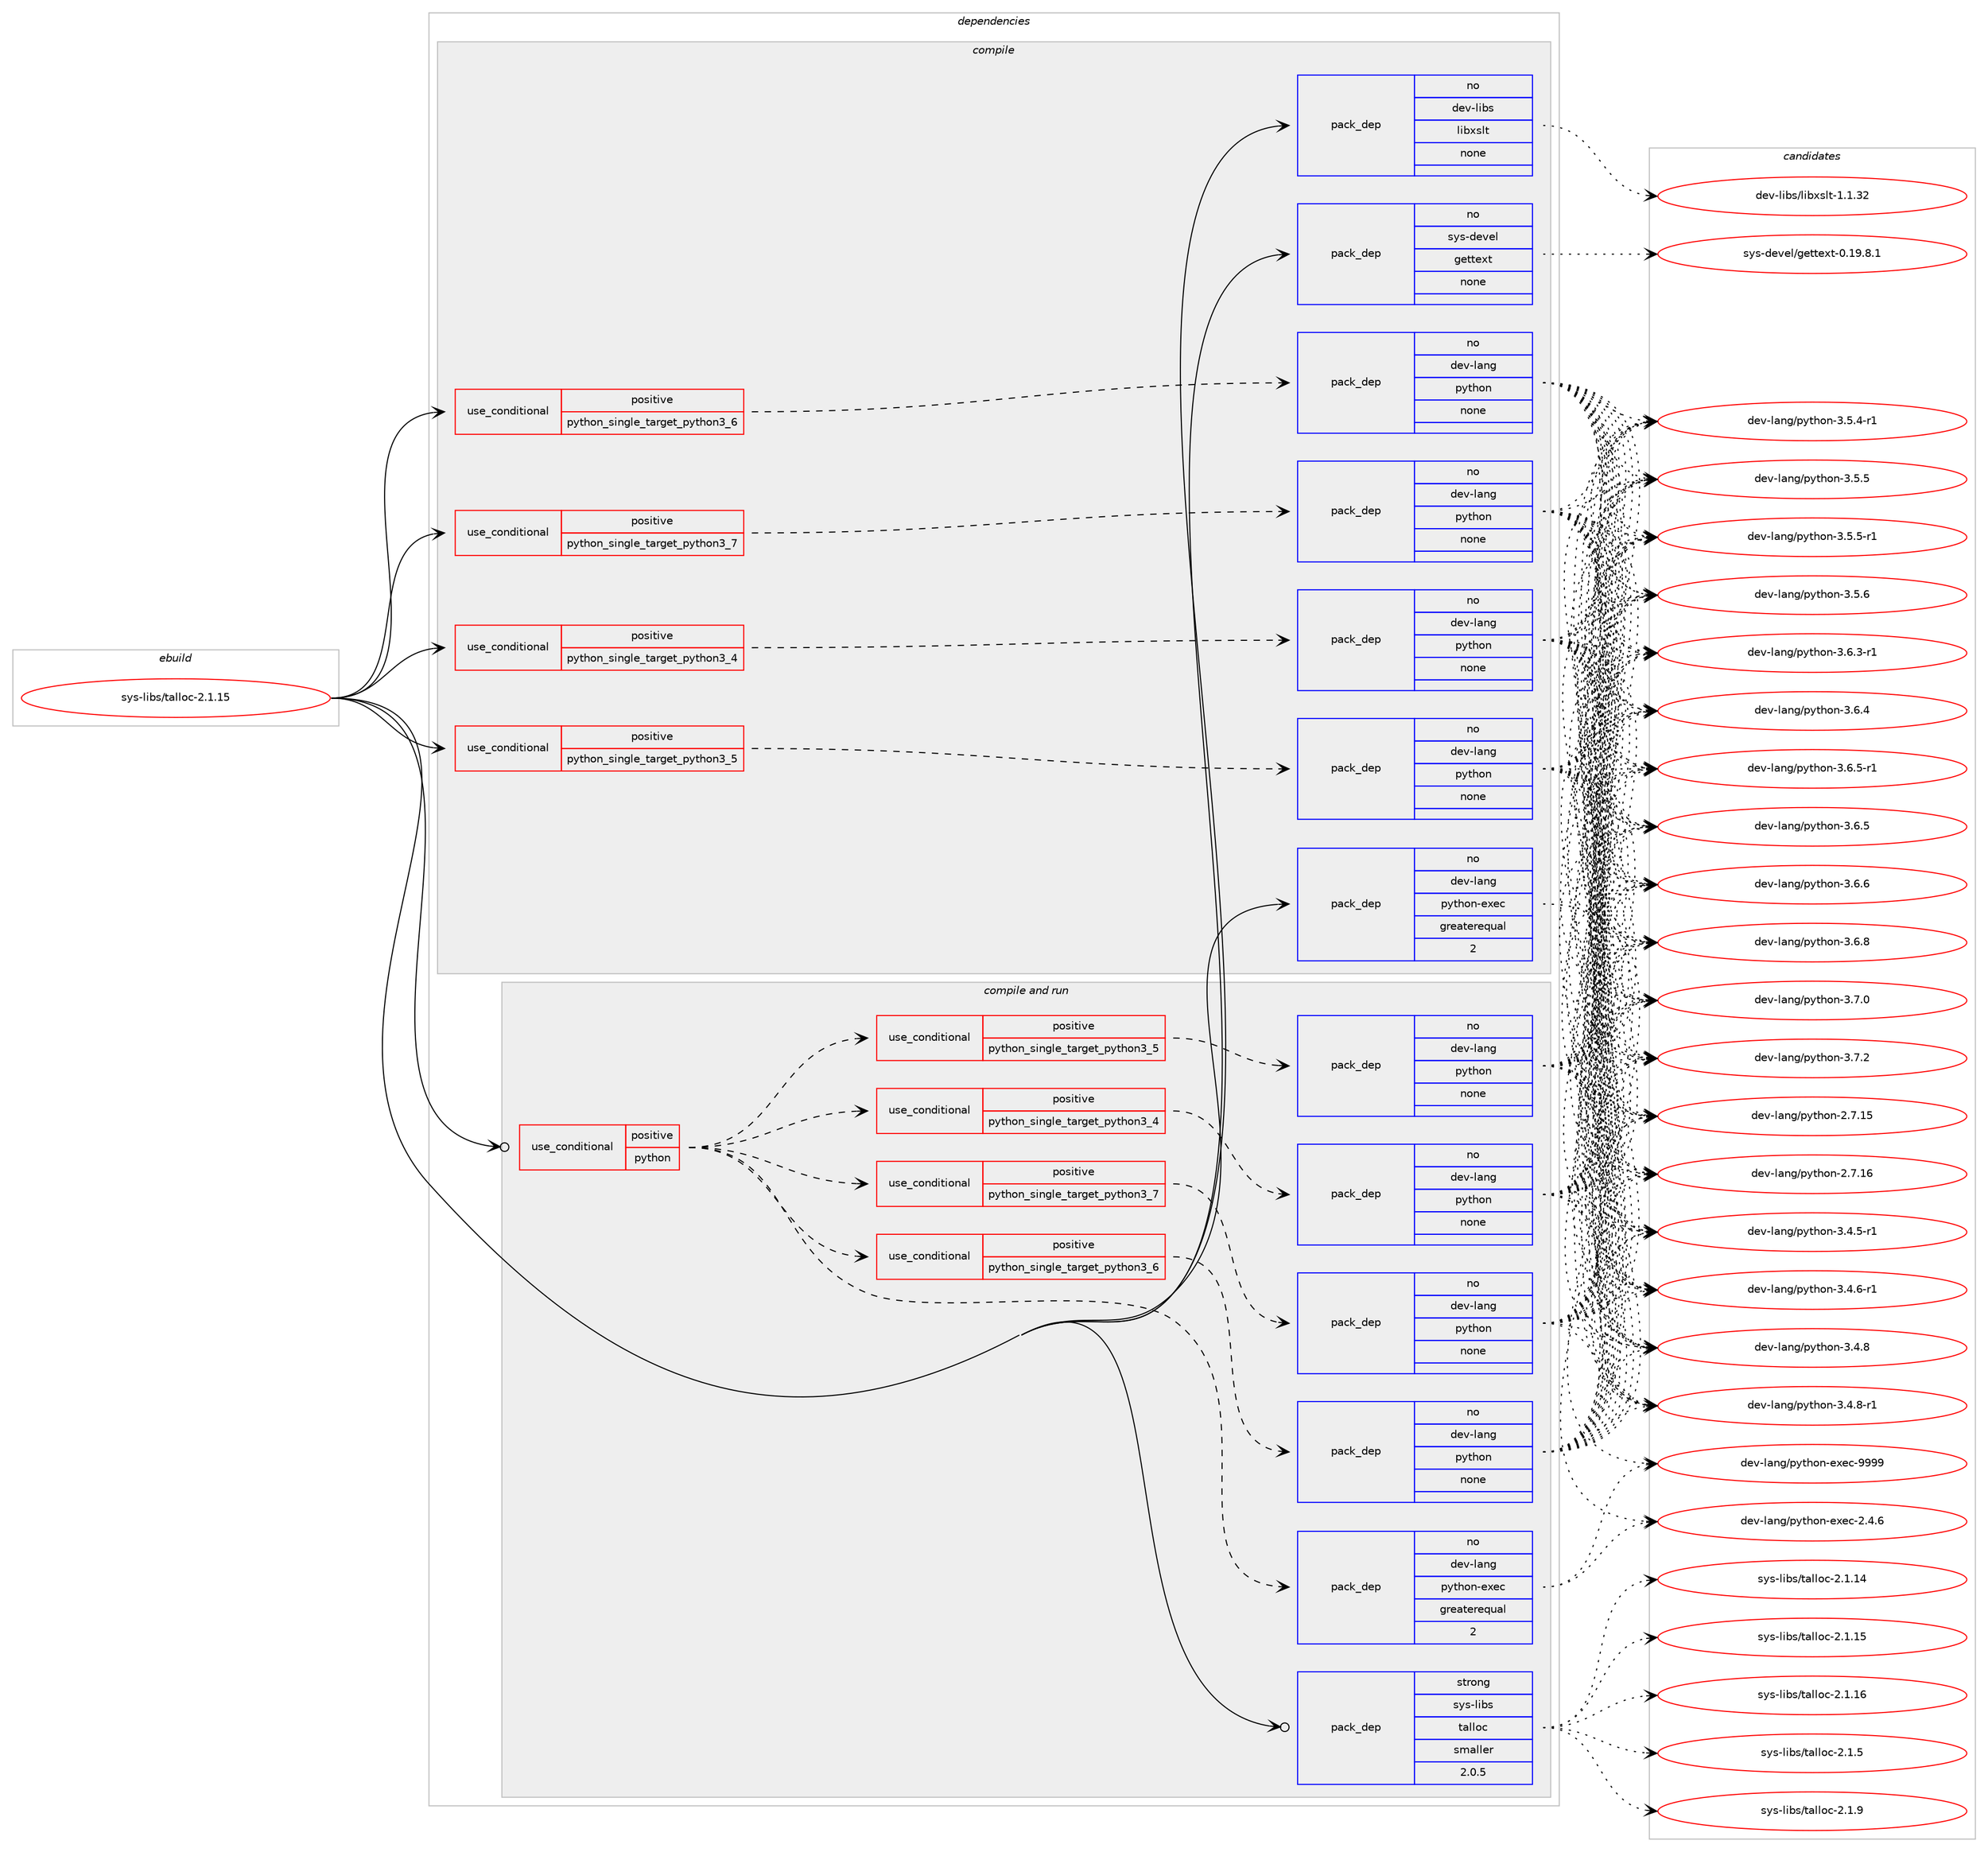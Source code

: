 digraph prolog {

# *************
# Graph options
# *************

newrank=true;
concentrate=true;
compound=true;
graph [rankdir=LR,fontname=Helvetica,fontsize=10,ranksep=1.5];#, ranksep=2.5, nodesep=0.2];
edge  [arrowhead=vee];
node  [fontname=Helvetica,fontsize=10];

# **********
# The ebuild
# **********

subgraph cluster_leftcol {
color=gray;
rank=same;
label=<<i>ebuild</i>>;
id [label="sys-libs/talloc-2.1.15", color=red, width=4, href="../sys-libs/talloc-2.1.15.svg"];
}

# ****************
# The dependencies
# ****************

subgraph cluster_midcol {
color=gray;
label=<<i>dependencies</i>>;
subgraph cluster_compile {
fillcolor="#eeeeee";
style=filled;
label=<<i>compile</i>>;
subgraph cond462197 {
dependency1739365 [label=<<TABLE BORDER="0" CELLBORDER="1" CELLSPACING="0" CELLPADDING="4"><TR><TD ROWSPAN="3" CELLPADDING="10">use_conditional</TD></TR><TR><TD>positive</TD></TR><TR><TD>python_single_target_python3_4</TD></TR></TABLE>>, shape=none, color=red];
subgraph pack1248425 {
dependency1739366 [label=<<TABLE BORDER="0" CELLBORDER="1" CELLSPACING="0" CELLPADDING="4" WIDTH="220"><TR><TD ROWSPAN="6" CELLPADDING="30">pack_dep</TD></TR><TR><TD WIDTH="110">no</TD></TR><TR><TD>dev-lang</TD></TR><TR><TD>python</TD></TR><TR><TD>none</TD></TR><TR><TD></TD></TR></TABLE>>, shape=none, color=blue];
}
dependency1739365:e -> dependency1739366:w [weight=20,style="dashed",arrowhead="vee"];
}
id:e -> dependency1739365:w [weight=20,style="solid",arrowhead="vee"];
subgraph cond462198 {
dependency1739367 [label=<<TABLE BORDER="0" CELLBORDER="1" CELLSPACING="0" CELLPADDING="4"><TR><TD ROWSPAN="3" CELLPADDING="10">use_conditional</TD></TR><TR><TD>positive</TD></TR><TR><TD>python_single_target_python3_5</TD></TR></TABLE>>, shape=none, color=red];
subgraph pack1248426 {
dependency1739368 [label=<<TABLE BORDER="0" CELLBORDER="1" CELLSPACING="0" CELLPADDING="4" WIDTH="220"><TR><TD ROWSPAN="6" CELLPADDING="30">pack_dep</TD></TR><TR><TD WIDTH="110">no</TD></TR><TR><TD>dev-lang</TD></TR><TR><TD>python</TD></TR><TR><TD>none</TD></TR><TR><TD></TD></TR></TABLE>>, shape=none, color=blue];
}
dependency1739367:e -> dependency1739368:w [weight=20,style="dashed",arrowhead="vee"];
}
id:e -> dependency1739367:w [weight=20,style="solid",arrowhead="vee"];
subgraph cond462199 {
dependency1739369 [label=<<TABLE BORDER="0" CELLBORDER="1" CELLSPACING="0" CELLPADDING="4"><TR><TD ROWSPAN="3" CELLPADDING="10">use_conditional</TD></TR><TR><TD>positive</TD></TR><TR><TD>python_single_target_python3_6</TD></TR></TABLE>>, shape=none, color=red];
subgraph pack1248427 {
dependency1739370 [label=<<TABLE BORDER="0" CELLBORDER="1" CELLSPACING="0" CELLPADDING="4" WIDTH="220"><TR><TD ROWSPAN="6" CELLPADDING="30">pack_dep</TD></TR><TR><TD WIDTH="110">no</TD></TR><TR><TD>dev-lang</TD></TR><TR><TD>python</TD></TR><TR><TD>none</TD></TR><TR><TD></TD></TR></TABLE>>, shape=none, color=blue];
}
dependency1739369:e -> dependency1739370:w [weight=20,style="dashed",arrowhead="vee"];
}
id:e -> dependency1739369:w [weight=20,style="solid",arrowhead="vee"];
subgraph cond462200 {
dependency1739371 [label=<<TABLE BORDER="0" CELLBORDER="1" CELLSPACING="0" CELLPADDING="4"><TR><TD ROWSPAN="3" CELLPADDING="10">use_conditional</TD></TR><TR><TD>positive</TD></TR><TR><TD>python_single_target_python3_7</TD></TR></TABLE>>, shape=none, color=red];
subgraph pack1248428 {
dependency1739372 [label=<<TABLE BORDER="0" CELLBORDER="1" CELLSPACING="0" CELLPADDING="4" WIDTH="220"><TR><TD ROWSPAN="6" CELLPADDING="30">pack_dep</TD></TR><TR><TD WIDTH="110">no</TD></TR><TR><TD>dev-lang</TD></TR><TR><TD>python</TD></TR><TR><TD>none</TD></TR><TR><TD></TD></TR></TABLE>>, shape=none, color=blue];
}
dependency1739371:e -> dependency1739372:w [weight=20,style="dashed",arrowhead="vee"];
}
id:e -> dependency1739371:w [weight=20,style="solid",arrowhead="vee"];
subgraph pack1248429 {
dependency1739373 [label=<<TABLE BORDER="0" CELLBORDER="1" CELLSPACING="0" CELLPADDING="4" WIDTH="220"><TR><TD ROWSPAN="6" CELLPADDING="30">pack_dep</TD></TR><TR><TD WIDTH="110">no</TD></TR><TR><TD>dev-lang</TD></TR><TR><TD>python-exec</TD></TR><TR><TD>greaterequal</TD></TR><TR><TD>2</TD></TR></TABLE>>, shape=none, color=blue];
}
id:e -> dependency1739373:w [weight=20,style="solid",arrowhead="vee"];
subgraph pack1248430 {
dependency1739374 [label=<<TABLE BORDER="0" CELLBORDER="1" CELLSPACING="0" CELLPADDING="4" WIDTH="220"><TR><TD ROWSPAN="6" CELLPADDING="30">pack_dep</TD></TR><TR><TD WIDTH="110">no</TD></TR><TR><TD>dev-libs</TD></TR><TR><TD>libxslt</TD></TR><TR><TD>none</TD></TR><TR><TD></TD></TR></TABLE>>, shape=none, color=blue];
}
id:e -> dependency1739374:w [weight=20,style="solid",arrowhead="vee"];
subgraph pack1248431 {
dependency1739375 [label=<<TABLE BORDER="0" CELLBORDER="1" CELLSPACING="0" CELLPADDING="4" WIDTH="220"><TR><TD ROWSPAN="6" CELLPADDING="30">pack_dep</TD></TR><TR><TD WIDTH="110">no</TD></TR><TR><TD>sys-devel</TD></TR><TR><TD>gettext</TD></TR><TR><TD>none</TD></TR><TR><TD></TD></TR></TABLE>>, shape=none, color=blue];
}
id:e -> dependency1739375:w [weight=20,style="solid",arrowhead="vee"];
}
subgraph cluster_compileandrun {
fillcolor="#eeeeee";
style=filled;
label=<<i>compile and run</i>>;
subgraph cond462201 {
dependency1739376 [label=<<TABLE BORDER="0" CELLBORDER="1" CELLSPACING="0" CELLPADDING="4"><TR><TD ROWSPAN="3" CELLPADDING="10">use_conditional</TD></TR><TR><TD>positive</TD></TR><TR><TD>python</TD></TR></TABLE>>, shape=none, color=red];
subgraph cond462202 {
dependency1739377 [label=<<TABLE BORDER="0" CELLBORDER="1" CELLSPACING="0" CELLPADDING="4"><TR><TD ROWSPAN="3" CELLPADDING="10">use_conditional</TD></TR><TR><TD>positive</TD></TR><TR><TD>python_single_target_python3_4</TD></TR></TABLE>>, shape=none, color=red];
subgraph pack1248432 {
dependency1739378 [label=<<TABLE BORDER="0" CELLBORDER="1" CELLSPACING="0" CELLPADDING="4" WIDTH="220"><TR><TD ROWSPAN="6" CELLPADDING="30">pack_dep</TD></TR><TR><TD WIDTH="110">no</TD></TR><TR><TD>dev-lang</TD></TR><TR><TD>python</TD></TR><TR><TD>none</TD></TR><TR><TD></TD></TR></TABLE>>, shape=none, color=blue];
}
dependency1739377:e -> dependency1739378:w [weight=20,style="dashed",arrowhead="vee"];
}
dependency1739376:e -> dependency1739377:w [weight=20,style="dashed",arrowhead="vee"];
subgraph cond462203 {
dependency1739379 [label=<<TABLE BORDER="0" CELLBORDER="1" CELLSPACING="0" CELLPADDING="4"><TR><TD ROWSPAN="3" CELLPADDING="10">use_conditional</TD></TR><TR><TD>positive</TD></TR><TR><TD>python_single_target_python3_5</TD></TR></TABLE>>, shape=none, color=red];
subgraph pack1248433 {
dependency1739380 [label=<<TABLE BORDER="0" CELLBORDER="1" CELLSPACING="0" CELLPADDING="4" WIDTH="220"><TR><TD ROWSPAN="6" CELLPADDING="30">pack_dep</TD></TR><TR><TD WIDTH="110">no</TD></TR><TR><TD>dev-lang</TD></TR><TR><TD>python</TD></TR><TR><TD>none</TD></TR><TR><TD></TD></TR></TABLE>>, shape=none, color=blue];
}
dependency1739379:e -> dependency1739380:w [weight=20,style="dashed",arrowhead="vee"];
}
dependency1739376:e -> dependency1739379:w [weight=20,style="dashed",arrowhead="vee"];
subgraph cond462204 {
dependency1739381 [label=<<TABLE BORDER="0" CELLBORDER="1" CELLSPACING="0" CELLPADDING="4"><TR><TD ROWSPAN="3" CELLPADDING="10">use_conditional</TD></TR><TR><TD>positive</TD></TR><TR><TD>python_single_target_python3_6</TD></TR></TABLE>>, shape=none, color=red];
subgraph pack1248434 {
dependency1739382 [label=<<TABLE BORDER="0" CELLBORDER="1" CELLSPACING="0" CELLPADDING="4" WIDTH="220"><TR><TD ROWSPAN="6" CELLPADDING="30">pack_dep</TD></TR><TR><TD WIDTH="110">no</TD></TR><TR><TD>dev-lang</TD></TR><TR><TD>python</TD></TR><TR><TD>none</TD></TR><TR><TD></TD></TR></TABLE>>, shape=none, color=blue];
}
dependency1739381:e -> dependency1739382:w [weight=20,style="dashed",arrowhead="vee"];
}
dependency1739376:e -> dependency1739381:w [weight=20,style="dashed",arrowhead="vee"];
subgraph cond462205 {
dependency1739383 [label=<<TABLE BORDER="0" CELLBORDER="1" CELLSPACING="0" CELLPADDING="4"><TR><TD ROWSPAN="3" CELLPADDING="10">use_conditional</TD></TR><TR><TD>positive</TD></TR><TR><TD>python_single_target_python3_7</TD></TR></TABLE>>, shape=none, color=red];
subgraph pack1248435 {
dependency1739384 [label=<<TABLE BORDER="0" CELLBORDER="1" CELLSPACING="0" CELLPADDING="4" WIDTH="220"><TR><TD ROWSPAN="6" CELLPADDING="30">pack_dep</TD></TR><TR><TD WIDTH="110">no</TD></TR><TR><TD>dev-lang</TD></TR><TR><TD>python</TD></TR><TR><TD>none</TD></TR><TR><TD></TD></TR></TABLE>>, shape=none, color=blue];
}
dependency1739383:e -> dependency1739384:w [weight=20,style="dashed",arrowhead="vee"];
}
dependency1739376:e -> dependency1739383:w [weight=20,style="dashed",arrowhead="vee"];
subgraph pack1248436 {
dependency1739385 [label=<<TABLE BORDER="0" CELLBORDER="1" CELLSPACING="0" CELLPADDING="4" WIDTH="220"><TR><TD ROWSPAN="6" CELLPADDING="30">pack_dep</TD></TR><TR><TD WIDTH="110">no</TD></TR><TR><TD>dev-lang</TD></TR><TR><TD>python-exec</TD></TR><TR><TD>greaterequal</TD></TR><TR><TD>2</TD></TR></TABLE>>, shape=none, color=blue];
}
dependency1739376:e -> dependency1739385:w [weight=20,style="dashed",arrowhead="vee"];
}
id:e -> dependency1739376:w [weight=20,style="solid",arrowhead="odotvee"];
subgraph pack1248437 {
dependency1739386 [label=<<TABLE BORDER="0" CELLBORDER="1" CELLSPACING="0" CELLPADDING="4" WIDTH="220"><TR><TD ROWSPAN="6" CELLPADDING="30">pack_dep</TD></TR><TR><TD WIDTH="110">strong</TD></TR><TR><TD>sys-libs</TD></TR><TR><TD>talloc</TD></TR><TR><TD>smaller</TD></TR><TR><TD>2.0.5</TD></TR></TABLE>>, shape=none, color=blue];
}
id:e -> dependency1739386:w [weight=20,style="solid",arrowhead="odotvee"];
}
subgraph cluster_run {
fillcolor="#eeeeee";
style=filled;
label=<<i>run</i>>;
}
}

# **************
# The candidates
# **************

subgraph cluster_choices {
rank=same;
color=gray;
label=<<i>candidates</i>>;

subgraph choice1248425 {
color=black;
nodesep=1;
choice10010111845108971101034711212111610411111045504655464953 [label="dev-lang/python-2.7.15", color=red, width=4,href="../dev-lang/python-2.7.15.svg"];
choice10010111845108971101034711212111610411111045504655464954 [label="dev-lang/python-2.7.16", color=red, width=4,href="../dev-lang/python-2.7.16.svg"];
choice1001011184510897110103471121211161041111104551465246534511449 [label="dev-lang/python-3.4.5-r1", color=red, width=4,href="../dev-lang/python-3.4.5-r1.svg"];
choice1001011184510897110103471121211161041111104551465246544511449 [label="dev-lang/python-3.4.6-r1", color=red, width=4,href="../dev-lang/python-3.4.6-r1.svg"];
choice100101118451089711010347112121116104111110455146524656 [label="dev-lang/python-3.4.8", color=red, width=4,href="../dev-lang/python-3.4.8.svg"];
choice1001011184510897110103471121211161041111104551465246564511449 [label="dev-lang/python-3.4.8-r1", color=red, width=4,href="../dev-lang/python-3.4.8-r1.svg"];
choice1001011184510897110103471121211161041111104551465346524511449 [label="dev-lang/python-3.5.4-r1", color=red, width=4,href="../dev-lang/python-3.5.4-r1.svg"];
choice100101118451089711010347112121116104111110455146534653 [label="dev-lang/python-3.5.5", color=red, width=4,href="../dev-lang/python-3.5.5.svg"];
choice1001011184510897110103471121211161041111104551465346534511449 [label="dev-lang/python-3.5.5-r1", color=red, width=4,href="../dev-lang/python-3.5.5-r1.svg"];
choice100101118451089711010347112121116104111110455146534654 [label="dev-lang/python-3.5.6", color=red, width=4,href="../dev-lang/python-3.5.6.svg"];
choice1001011184510897110103471121211161041111104551465446514511449 [label="dev-lang/python-3.6.3-r1", color=red, width=4,href="../dev-lang/python-3.6.3-r1.svg"];
choice100101118451089711010347112121116104111110455146544652 [label="dev-lang/python-3.6.4", color=red, width=4,href="../dev-lang/python-3.6.4.svg"];
choice100101118451089711010347112121116104111110455146544653 [label="dev-lang/python-3.6.5", color=red, width=4,href="../dev-lang/python-3.6.5.svg"];
choice1001011184510897110103471121211161041111104551465446534511449 [label="dev-lang/python-3.6.5-r1", color=red, width=4,href="../dev-lang/python-3.6.5-r1.svg"];
choice100101118451089711010347112121116104111110455146544654 [label="dev-lang/python-3.6.6", color=red, width=4,href="../dev-lang/python-3.6.6.svg"];
choice100101118451089711010347112121116104111110455146544656 [label="dev-lang/python-3.6.8", color=red, width=4,href="../dev-lang/python-3.6.8.svg"];
choice100101118451089711010347112121116104111110455146554648 [label="dev-lang/python-3.7.0", color=red, width=4,href="../dev-lang/python-3.7.0.svg"];
choice100101118451089711010347112121116104111110455146554650 [label="dev-lang/python-3.7.2", color=red, width=4,href="../dev-lang/python-3.7.2.svg"];
dependency1739366:e -> choice10010111845108971101034711212111610411111045504655464953:w [style=dotted,weight="100"];
dependency1739366:e -> choice10010111845108971101034711212111610411111045504655464954:w [style=dotted,weight="100"];
dependency1739366:e -> choice1001011184510897110103471121211161041111104551465246534511449:w [style=dotted,weight="100"];
dependency1739366:e -> choice1001011184510897110103471121211161041111104551465246544511449:w [style=dotted,weight="100"];
dependency1739366:e -> choice100101118451089711010347112121116104111110455146524656:w [style=dotted,weight="100"];
dependency1739366:e -> choice1001011184510897110103471121211161041111104551465246564511449:w [style=dotted,weight="100"];
dependency1739366:e -> choice1001011184510897110103471121211161041111104551465346524511449:w [style=dotted,weight="100"];
dependency1739366:e -> choice100101118451089711010347112121116104111110455146534653:w [style=dotted,weight="100"];
dependency1739366:e -> choice1001011184510897110103471121211161041111104551465346534511449:w [style=dotted,weight="100"];
dependency1739366:e -> choice100101118451089711010347112121116104111110455146534654:w [style=dotted,weight="100"];
dependency1739366:e -> choice1001011184510897110103471121211161041111104551465446514511449:w [style=dotted,weight="100"];
dependency1739366:e -> choice100101118451089711010347112121116104111110455146544652:w [style=dotted,weight="100"];
dependency1739366:e -> choice100101118451089711010347112121116104111110455146544653:w [style=dotted,weight="100"];
dependency1739366:e -> choice1001011184510897110103471121211161041111104551465446534511449:w [style=dotted,weight="100"];
dependency1739366:e -> choice100101118451089711010347112121116104111110455146544654:w [style=dotted,weight="100"];
dependency1739366:e -> choice100101118451089711010347112121116104111110455146544656:w [style=dotted,weight="100"];
dependency1739366:e -> choice100101118451089711010347112121116104111110455146554648:w [style=dotted,weight="100"];
dependency1739366:e -> choice100101118451089711010347112121116104111110455146554650:w [style=dotted,weight="100"];
}
subgraph choice1248426 {
color=black;
nodesep=1;
choice10010111845108971101034711212111610411111045504655464953 [label="dev-lang/python-2.7.15", color=red, width=4,href="../dev-lang/python-2.7.15.svg"];
choice10010111845108971101034711212111610411111045504655464954 [label="dev-lang/python-2.7.16", color=red, width=4,href="../dev-lang/python-2.7.16.svg"];
choice1001011184510897110103471121211161041111104551465246534511449 [label="dev-lang/python-3.4.5-r1", color=red, width=4,href="../dev-lang/python-3.4.5-r1.svg"];
choice1001011184510897110103471121211161041111104551465246544511449 [label="dev-lang/python-3.4.6-r1", color=red, width=4,href="../dev-lang/python-3.4.6-r1.svg"];
choice100101118451089711010347112121116104111110455146524656 [label="dev-lang/python-3.4.8", color=red, width=4,href="../dev-lang/python-3.4.8.svg"];
choice1001011184510897110103471121211161041111104551465246564511449 [label="dev-lang/python-3.4.8-r1", color=red, width=4,href="../dev-lang/python-3.4.8-r1.svg"];
choice1001011184510897110103471121211161041111104551465346524511449 [label="dev-lang/python-3.5.4-r1", color=red, width=4,href="../dev-lang/python-3.5.4-r1.svg"];
choice100101118451089711010347112121116104111110455146534653 [label="dev-lang/python-3.5.5", color=red, width=4,href="../dev-lang/python-3.5.5.svg"];
choice1001011184510897110103471121211161041111104551465346534511449 [label="dev-lang/python-3.5.5-r1", color=red, width=4,href="../dev-lang/python-3.5.5-r1.svg"];
choice100101118451089711010347112121116104111110455146534654 [label="dev-lang/python-3.5.6", color=red, width=4,href="../dev-lang/python-3.5.6.svg"];
choice1001011184510897110103471121211161041111104551465446514511449 [label="dev-lang/python-3.6.3-r1", color=red, width=4,href="../dev-lang/python-3.6.3-r1.svg"];
choice100101118451089711010347112121116104111110455146544652 [label="dev-lang/python-3.6.4", color=red, width=4,href="../dev-lang/python-3.6.4.svg"];
choice100101118451089711010347112121116104111110455146544653 [label="dev-lang/python-3.6.5", color=red, width=4,href="../dev-lang/python-3.6.5.svg"];
choice1001011184510897110103471121211161041111104551465446534511449 [label="dev-lang/python-3.6.5-r1", color=red, width=4,href="../dev-lang/python-3.6.5-r1.svg"];
choice100101118451089711010347112121116104111110455146544654 [label="dev-lang/python-3.6.6", color=red, width=4,href="../dev-lang/python-3.6.6.svg"];
choice100101118451089711010347112121116104111110455146544656 [label="dev-lang/python-3.6.8", color=red, width=4,href="../dev-lang/python-3.6.8.svg"];
choice100101118451089711010347112121116104111110455146554648 [label="dev-lang/python-3.7.0", color=red, width=4,href="../dev-lang/python-3.7.0.svg"];
choice100101118451089711010347112121116104111110455146554650 [label="dev-lang/python-3.7.2", color=red, width=4,href="../dev-lang/python-3.7.2.svg"];
dependency1739368:e -> choice10010111845108971101034711212111610411111045504655464953:w [style=dotted,weight="100"];
dependency1739368:e -> choice10010111845108971101034711212111610411111045504655464954:w [style=dotted,weight="100"];
dependency1739368:e -> choice1001011184510897110103471121211161041111104551465246534511449:w [style=dotted,weight="100"];
dependency1739368:e -> choice1001011184510897110103471121211161041111104551465246544511449:w [style=dotted,weight="100"];
dependency1739368:e -> choice100101118451089711010347112121116104111110455146524656:w [style=dotted,weight="100"];
dependency1739368:e -> choice1001011184510897110103471121211161041111104551465246564511449:w [style=dotted,weight="100"];
dependency1739368:e -> choice1001011184510897110103471121211161041111104551465346524511449:w [style=dotted,weight="100"];
dependency1739368:e -> choice100101118451089711010347112121116104111110455146534653:w [style=dotted,weight="100"];
dependency1739368:e -> choice1001011184510897110103471121211161041111104551465346534511449:w [style=dotted,weight="100"];
dependency1739368:e -> choice100101118451089711010347112121116104111110455146534654:w [style=dotted,weight="100"];
dependency1739368:e -> choice1001011184510897110103471121211161041111104551465446514511449:w [style=dotted,weight="100"];
dependency1739368:e -> choice100101118451089711010347112121116104111110455146544652:w [style=dotted,weight="100"];
dependency1739368:e -> choice100101118451089711010347112121116104111110455146544653:w [style=dotted,weight="100"];
dependency1739368:e -> choice1001011184510897110103471121211161041111104551465446534511449:w [style=dotted,weight="100"];
dependency1739368:e -> choice100101118451089711010347112121116104111110455146544654:w [style=dotted,weight="100"];
dependency1739368:e -> choice100101118451089711010347112121116104111110455146544656:w [style=dotted,weight="100"];
dependency1739368:e -> choice100101118451089711010347112121116104111110455146554648:w [style=dotted,weight="100"];
dependency1739368:e -> choice100101118451089711010347112121116104111110455146554650:w [style=dotted,weight="100"];
}
subgraph choice1248427 {
color=black;
nodesep=1;
choice10010111845108971101034711212111610411111045504655464953 [label="dev-lang/python-2.7.15", color=red, width=4,href="../dev-lang/python-2.7.15.svg"];
choice10010111845108971101034711212111610411111045504655464954 [label="dev-lang/python-2.7.16", color=red, width=4,href="../dev-lang/python-2.7.16.svg"];
choice1001011184510897110103471121211161041111104551465246534511449 [label="dev-lang/python-3.4.5-r1", color=red, width=4,href="../dev-lang/python-3.4.5-r1.svg"];
choice1001011184510897110103471121211161041111104551465246544511449 [label="dev-lang/python-3.4.6-r1", color=red, width=4,href="../dev-lang/python-3.4.6-r1.svg"];
choice100101118451089711010347112121116104111110455146524656 [label="dev-lang/python-3.4.8", color=red, width=4,href="../dev-lang/python-3.4.8.svg"];
choice1001011184510897110103471121211161041111104551465246564511449 [label="dev-lang/python-3.4.8-r1", color=red, width=4,href="../dev-lang/python-3.4.8-r1.svg"];
choice1001011184510897110103471121211161041111104551465346524511449 [label="dev-lang/python-3.5.4-r1", color=red, width=4,href="../dev-lang/python-3.5.4-r1.svg"];
choice100101118451089711010347112121116104111110455146534653 [label="dev-lang/python-3.5.5", color=red, width=4,href="../dev-lang/python-3.5.5.svg"];
choice1001011184510897110103471121211161041111104551465346534511449 [label="dev-lang/python-3.5.5-r1", color=red, width=4,href="../dev-lang/python-3.5.5-r1.svg"];
choice100101118451089711010347112121116104111110455146534654 [label="dev-lang/python-3.5.6", color=red, width=4,href="../dev-lang/python-3.5.6.svg"];
choice1001011184510897110103471121211161041111104551465446514511449 [label="dev-lang/python-3.6.3-r1", color=red, width=4,href="../dev-lang/python-3.6.3-r1.svg"];
choice100101118451089711010347112121116104111110455146544652 [label="dev-lang/python-3.6.4", color=red, width=4,href="../dev-lang/python-3.6.4.svg"];
choice100101118451089711010347112121116104111110455146544653 [label="dev-lang/python-3.6.5", color=red, width=4,href="../dev-lang/python-3.6.5.svg"];
choice1001011184510897110103471121211161041111104551465446534511449 [label="dev-lang/python-3.6.5-r1", color=red, width=4,href="../dev-lang/python-3.6.5-r1.svg"];
choice100101118451089711010347112121116104111110455146544654 [label="dev-lang/python-3.6.6", color=red, width=4,href="../dev-lang/python-3.6.6.svg"];
choice100101118451089711010347112121116104111110455146544656 [label="dev-lang/python-3.6.8", color=red, width=4,href="../dev-lang/python-3.6.8.svg"];
choice100101118451089711010347112121116104111110455146554648 [label="dev-lang/python-3.7.0", color=red, width=4,href="../dev-lang/python-3.7.0.svg"];
choice100101118451089711010347112121116104111110455146554650 [label="dev-lang/python-3.7.2", color=red, width=4,href="../dev-lang/python-3.7.2.svg"];
dependency1739370:e -> choice10010111845108971101034711212111610411111045504655464953:w [style=dotted,weight="100"];
dependency1739370:e -> choice10010111845108971101034711212111610411111045504655464954:w [style=dotted,weight="100"];
dependency1739370:e -> choice1001011184510897110103471121211161041111104551465246534511449:w [style=dotted,weight="100"];
dependency1739370:e -> choice1001011184510897110103471121211161041111104551465246544511449:w [style=dotted,weight="100"];
dependency1739370:e -> choice100101118451089711010347112121116104111110455146524656:w [style=dotted,weight="100"];
dependency1739370:e -> choice1001011184510897110103471121211161041111104551465246564511449:w [style=dotted,weight="100"];
dependency1739370:e -> choice1001011184510897110103471121211161041111104551465346524511449:w [style=dotted,weight="100"];
dependency1739370:e -> choice100101118451089711010347112121116104111110455146534653:w [style=dotted,weight="100"];
dependency1739370:e -> choice1001011184510897110103471121211161041111104551465346534511449:w [style=dotted,weight="100"];
dependency1739370:e -> choice100101118451089711010347112121116104111110455146534654:w [style=dotted,weight="100"];
dependency1739370:e -> choice1001011184510897110103471121211161041111104551465446514511449:w [style=dotted,weight="100"];
dependency1739370:e -> choice100101118451089711010347112121116104111110455146544652:w [style=dotted,weight="100"];
dependency1739370:e -> choice100101118451089711010347112121116104111110455146544653:w [style=dotted,weight="100"];
dependency1739370:e -> choice1001011184510897110103471121211161041111104551465446534511449:w [style=dotted,weight="100"];
dependency1739370:e -> choice100101118451089711010347112121116104111110455146544654:w [style=dotted,weight="100"];
dependency1739370:e -> choice100101118451089711010347112121116104111110455146544656:w [style=dotted,weight="100"];
dependency1739370:e -> choice100101118451089711010347112121116104111110455146554648:w [style=dotted,weight="100"];
dependency1739370:e -> choice100101118451089711010347112121116104111110455146554650:w [style=dotted,weight="100"];
}
subgraph choice1248428 {
color=black;
nodesep=1;
choice10010111845108971101034711212111610411111045504655464953 [label="dev-lang/python-2.7.15", color=red, width=4,href="../dev-lang/python-2.7.15.svg"];
choice10010111845108971101034711212111610411111045504655464954 [label="dev-lang/python-2.7.16", color=red, width=4,href="../dev-lang/python-2.7.16.svg"];
choice1001011184510897110103471121211161041111104551465246534511449 [label="dev-lang/python-3.4.5-r1", color=red, width=4,href="../dev-lang/python-3.4.5-r1.svg"];
choice1001011184510897110103471121211161041111104551465246544511449 [label="dev-lang/python-3.4.6-r1", color=red, width=4,href="../dev-lang/python-3.4.6-r1.svg"];
choice100101118451089711010347112121116104111110455146524656 [label="dev-lang/python-3.4.8", color=red, width=4,href="../dev-lang/python-3.4.8.svg"];
choice1001011184510897110103471121211161041111104551465246564511449 [label="dev-lang/python-3.4.8-r1", color=red, width=4,href="../dev-lang/python-3.4.8-r1.svg"];
choice1001011184510897110103471121211161041111104551465346524511449 [label="dev-lang/python-3.5.4-r1", color=red, width=4,href="../dev-lang/python-3.5.4-r1.svg"];
choice100101118451089711010347112121116104111110455146534653 [label="dev-lang/python-3.5.5", color=red, width=4,href="../dev-lang/python-3.5.5.svg"];
choice1001011184510897110103471121211161041111104551465346534511449 [label="dev-lang/python-3.5.5-r1", color=red, width=4,href="../dev-lang/python-3.5.5-r1.svg"];
choice100101118451089711010347112121116104111110455146534654 [label="dev-lang/python-3.5.6", color=red, width=4,href="../dev-lang/python-3.5.6.svg"];
choice1001011184510897110103471121211161041111104551465446514511449 [label="dev-lang/python-3.6.3-r1", color=red, width=4,href="../dev-lang/python-3.6.3-r1.svg"];
choice100101118451089711010347112121116104111110455146544652 [label="dev-lang/python-3.6.4", color=red, width=4,href="../dev-lang/python-3.6.4.svg"];
choice100101118451089711010347112121116104111110455146544653 [label="dev-lang/python-3.6.5", color=red, width=4,href="../dev-lang/python-3.6.5.svg"];
choice1001011184510897110103471121211161041111104551465446534511449 [label="dev-lang/python-3.6.5-r1", color=red, width=4,href="../dev-lang/python-3.6.5-r1.svg"];
choice100101118451089711010347112121116104111110455146544654 [label="dev-lang/python-3.6.6", color=red, width=4,href="../dev-lang/python-3.6.6.svg"];
choice100101118451089711010347112121116104111110455146544656 [label="dev-lang/python-3.6.8", color=red, width=4,href="../dev-lang/python-3.6.8.svg"];
choice100101118451089711010347112121116104111110455146554648 [label="dev-lang/python-3.7.0", color=red, width=4,href="../dev-lang/python-3.7.0.svg"];
choice100101118451089711010347112121116104111110455146554650 [label="dev-lang/python-3.7.2", color=red, width=4,href="../dev-lang/python-3.7.2.svg"];
dependency1739372:e -> choice10010111845108971101034711212111610411111045504655464953:w [style=dotted,weight="100"];
dependency1739372:e -> choice10010111845108971101034711212111610411111045504655464954:w [style=dotted,weight="100"];
dependency1739372:e -> choice1001011184510897110103471121211161041111104551465246534511449:w [style=dotted,weight="100"];
dependency1739372:e -> choice1001011184510897110103471121211161041111104551465246544511449:w [style=dotted,weight="100"];
dependency1739372:e -> choice100101118451089711010347112121116104111110455146524656:w [style=dotted,weight="100"];
dependency1739372:e -> choice1001011184510897110103471121211161041111104551465246564511449:w [style=dotted,weight="100"];
dependency1739372:e -> choice1001011184510897110103471121211161041111104551465346524511449:w [style=dotted,weight="100"];
dependency1739372:e -> choice100101118451089711010347112121116104111110455146534653:w [style=dotted,weight="100"];
dependency1739372:e -> choice1001011184510897110103471121211161041111104551465346534511449:w [style=dotted,weight="100"];
dependency1739372:e -> choice100101118451089711010347112121116104111110455146534654:w [style=dotted,weight="100"];
dependency1739372:e -> choice1001011184510897110103471121211161041111104551465446514511449:w [style=dotted,weight="100"];
dependency1739372:e -> choice100101118451089711010347112121116104111110455146544652:w [style=dotted,weight="100"];
dependency1739372:e -> choice100101118451089711010347112121116104111110455146544653:w [style=dotted,weight="100"];
dependency1739372:e -> choice1001011184510897110103471121211161041111104551465446534511449:w [style=dotted,weight="100"];
dependency1739372:e -> choice100101118451089711010347112121116104111110455146544654:w [style=dotted,weight="100"];
dependency1739372:e -> choice100101118451089711010347112121116104111110455146544656:w [style=dotted,weight="100"];
dependency1739372:e -> choice100101118451089711010347112121116104111110455146554648:w [style=dotted,weight="100"];
dependency1739372:e -> choice100101118451089711010347112121116104111110455146554650:w [style=dotted,weight="100"];
}
subgraph choice1248429 {
color=black;
nodesep=1;
choice1001011184510897110103471121211161041111104510112010199455046524654 [label="dev-lang/python-exec-2.4.6", color=red, width=4,href="../dev-lang/python-exec-2.4.6.svg"];
choice10010111845108971101034711212111610411111045101120101994557575757 [label="dev-lang/python-exec-9999", color=red, width=4,href="../dev-lang/python-exec-9999.svg"];
dependency1739373:e -> choice1001011184510897110103471121211161041111104510112010199455046524654:w [style=dotted,weight="100"];
dependency1739373:e -> choice10010111845108971101034711212111610411111045101120101994557575757:w [style=dotted,weight="100"];
}
subgraph choice1248430 {
color=black;
nodesep=1;
choice1001011184510810598115471081059812011510811645494649465150 [label="dev-libs/libxslt-1.1.32", color=red, width=4,href="../dev-libs/libxslt-1.1.32.svg"];
dependency1739374:e -> choice1001011184510810598115471081059812011510811645494649465150:w [style=dotted,weight="100"];
}
subgraph choice1248431 {
color=black;
nodesep=1;
choice1151211154510010111810110847103101116116101120116454846495746564649 [label="sys-devel/gettext-0.19.8.1", color=red, width=4,href="../sys-devel/gettext-0.19.8.1.svg"];
dependency1739375:e -> choice1151211154510010111810110847103101116116101120116454846495746564649:w [style=dotted,weight="100"];
}
subgraph choice1248432 {
color=black;
nodesep=1;
choice10010111845108971101034711212111610411111045504655464953 [label="dev-lang/python-2.7.15", color=red, width=4,href="../dev-lang/python-2.7.15.svg"];
choice10010111845108971101034711212111610411111045504655464954 [label="dev-lang/python-2.7.16", color=red, width=4,href="../dev-lang/python-2.7.16.svg"];
choice1001011184510897110103471121211161041111104551465246534511449 [label="dev-lang/python-3.4.5-r1", color=red, width=4,href="../dev-lang/python-3.4.5-r1.svg"];
choice1001011184510897110103471121211161041111104551465246544511449 [label="dev-lang/python-3.4.6-r1", color=red, width=4,href="../dev-lang/python-3.4.6-r1.svg"];
choice100101118451089711010347112121116104111110455146524656 [label="dev-lang/python-3.4.8", color=red, width=4,href="../dev-lang/python-3.4.8.svg"];
choice1001011184510897110103471121211161041111104551465246564511449 [label="dev-lang/python-3.4.8-r1", color=red, width=4,href="../dev-lang/python-3.4.8-r1.svg"];
choice1001011184510897110103471121211161041111104551465346524511449 [label="dev-lang/python-3.5.4-r1", color=red, width=4,href="../dev-lang/python-3.5.4-r1.svg"];
choice100101118451089711010347112121116104111110455146534653 [label="dev-lang/python-3.5.5", color=red, width=4,href="../dev-lang/python-3.5.5.svg"];
choice1001011184510897110103471121211161041111104551465346534511449 [label="dev-lang/python-3.5.5-r1", color=red, width=4,href="../dev-lang/python-3.5.5-r1.svg"];
choice100101118451089711010347112121116104111110455146534654 [label="dev-lang/python-3.5.6", color=red, width=4,href="../dev-lang/python-3.5.6.svg"];
choice1001011184510897110103471121211161041111104551465446514511449 [label="dev-lang/python-3.6.3-r1", color=red, width=4,href="../dev-lang/python-3.6.3-r1.svg"];
choice100101118451089711010347112121116104111110455146544652 [label="dev-lang/python-3.6.4", color=red, width=4,href="../dev-lang/python-3.6.4.svg"];
choice100101118451089711010347112121116104111110455146544653 [label="dev-lang/python-3.6.5", color=red, width=4,href="../dev-lang/python-3.6.5.svg"];
choice1001011184510897110103471121211161041111104551465446534511449 [label="dev-lang/python-3.6.5-r1", color=red, width=4,href="../dev-lang/python-3.6.5-r1.svg"];
choice100101118451089711010347112121116104111110455146544654 [label="dev-lang/python-3.6.6", color=red, width=4,href="../dev-lang/python-3.6.6.svg"];
choice100101118451089711010347112121116104111110455146544656 [label="dev-lang/python-3.6.8", color=red, width=4,href="../dev-lang/python-3.6.8.svg"];
choice100101118451089711010347112121116104111110455146554648 [label="dev-lang/python-3.7.0", color=red, width=4,href="../dev-lang/python-3.7.0.svg"];
choice100101118451089711010347112121116104111110455146554650 [label="dev-lang/python-3.7.2", color=red, width=4,href="../dev-lang/python-3.7.2.svg"];
dependency1739378:e -> choice10010111845108971101034711212111610411111045504655464953:w [style=dotted,weight="100"];
dependency1739378:e -> choice10010111845108971101034711212111610411111045504655464954:w [style=dotted,weight="100"];
dependency1739378:e -> choice1001011184510897110103471121211161041111104551465246534511449:w [style=dotted,weight="100"];
dependency1739378:e -> choice1001011184510897110103471121211161041111104551465246544511449:w [style=dotted,weight="100"];
dependency1739378:e -> choice100101118451089711010347112121116104111110455146524656:w [style=dotted,weight="100"];
dependency1739378:e -> choice1001011184510897110103471121211161041111104551465246564511449:w [style=dotted,weight="100"];
dependency1739378:e -> choice1001011184510897110103471121211161041111104551465346524511449:w [style=dotted,weight="100"];
dependency1739378:e -> choice100101118451089711010347112121116104111110455146534653:w [style=dotted,weight="100"];
dependency1739378:e -> choice1001011184510897110103471121211161041111104551465346534511449:w [style=dotted,weight="100"];
dependency1739378:e -> choice100101118451089711010347112121116104111110455146534654:w [style=dotted,weight="100"];
dependency1739378:e -> choice1001011184510897110103471121211161041111104551465446514511449:w [style=dotted,weight="100"];
dependency1739378:e -> choice100101118451089711010347112121116104111110455146544652:w [style=dotted,weight="100"];
dependency1739378:e -> choice100101118451089711010347112121116104111110455146544653:w [style=dotted,weight="100"];
dependency1739378:e -> choice1001011184510897110103471121211161041111104551465446534511449:w [style=dotted,weight="100"];
dependency1739378:e -> choice100101118451089711010347112121116104111110455146544654:w [style=dotted,weight="100"];
dependency1739378:e -> choice100101118451089711010347112121116104111110455146544656:w [style=dotted,weight="100"];
dependency1739378:e -> choice100101118451089711010347112121116104111110455146554648:w [style=dotted,weight="100"];
dependency1739378:e -> choice100101118451089711010347112121116104111110455146554650:w [style=dotted,weight="100"];
}
subgraph choice1248433 {
color=black;
nodesep=1;
choice10010111845108971101034711212111610411111045504655464953 [label="dev-lang/python-2.7.15", color=red, width=4,href="../dev-lang/python-2.7.15.svg"];
choice10010111845108971101034711212111610411111045504655464954 [label="dev-lang/python-2.7.16", color=red, width=4,href="../dev-lang/python-2.7.16.svg"];
choice1001011184510897110103471121211161041111104551465246534511449 [label="dev-lang/python-3.4.5-r1", color=red, width=4,href="../dev-lang/python-3.4.5-r1.svg"];
choice1001011184510897110103471121211161041111104551465246544511449 [label="dev-lang/python-3.4.6-r1", color=red, width=4,href="../dev-lang/python-3.4.6-r1.svg"];
choice100101118451089711010347112121116104111110455146524656 [label="dev-lang/python-3.4.8", color=red, width=4,href="../dev-lang/python-3.4.8.svg"];
choice1001011184510897110103471121211161041111104551465246564511449 [label="dev-lang/python-3.4.8-r1", color=red, width=4,href="../dev-lang/python-3.4.8-r1.svg"];
choice1001011184510897110103471121211161041111104551465346524511449 [label="dev-lang/python-3.5.4-r1", color=red, width=4,href="../dev-lang/python-3.5.4-r1.svg"];
choice100101118451089711010347112121116104111110455146534653 [label="dev-lang/python-3.5.5", color=red, width=4,href="../dev-lang/python-3.5.5.svg"];
choice1001011184510897110103471121211161041111104551465346534511449 [label="dev-lang/python-3.5.5-r1", color=red, width=4,href="../dev-lang/python-3.5.5-r1.svg"];
choice100101118451089711010347112121116104111110455146534654 [label="dev-lang/python-3.5.6", color=red, width=4,href="../dev-lang/python-3.5.6.svg"];
choice1001011184510897110103471121211161041111104551465446514511449 [label="dev-lang/python-3.6.3-r1", color=red, width=4,href="../dev-lang/python-3.6.3-r1.svg"];
choice100101118451089711010347112121116104111110455146544652 [label="dev-lang/python-3.6.4", color=red, width=4,href="../dev-lang/python-3.6.4.svg"];
choice100101118451089711010347112121116104111110455146544653 [label="dev-lang/python-3.6.5", color=red, width=4,href="../dev-lang/python-3.6.5.svg"];
choice1001011184510897110103471121211161041111104551465446534511449 [label="dev-lang/python-3.6.5-r1", color=red, width=4,href="../dev-lang/python-3.6.5-r1.svg"];
choice100101118451089711010347112121116104111110455146544654 [label="dev-lang/python-3.6.6", color=red, width=4,href="../dev-lang/python-3.6.6.svg"];
choice100101118451089711010347112121116104111110455146544656 [label="dev-lang/python-3.6.8", color=red, width=4,href="../dev-lang/python-3.6.8.svg"];
choice100101118451089711010347112121116104111110455146554648 [label="dev-lang/python-3.7.0", color=red, width=4,href="../dev-lang/python-3.7.0.svg"];
choice100101118451089711010347112121116104111110455146554650 [label="dev-lang/python-3.7.2", color=red, width=4,href="../dev-lang/python-3.7.2.svg"];
dependency1739380:e -> choice10010111845108971101034711212111610411111045504655464953:w [style=dotted,weight="100"];
dependency1739380:e -> choice10010111845108971101034711212111610411111045504655464954:w [style=dotted,weight="100"];
dependency1739380:e -> choice1001011184510897110103471121211161041111104551465246534511449:w [style=dotted,weight="100"];
dependency1739380:e -> choice1001011184510897110103471121211161041111104551465246544511449:w [style=dotted,weight="100"];
dependency1739380:e -> choice100101118451089711010347112121116104111110455146524656:w [style=dotted,weight="100"];
dependency1739380:e -> choice1001011184510897110103471121211161041111104551465246564511449:w [style=dotted,weight="100"];
dependency1739380:e -> choice1001011184510897110103471121211161041111104551465346524511449:w [style=dotted,weight="100"];
dependency1739380:e -> choice100101118451089711010347112121116104111110455146534653:w [style=dotted,weight="100"];
dependency1739380:e -> choice1001011184510897110103471121211161041111104551465346534511449:w [style=dotted,weight="100"];
dependency1739380:e -> choice100101118451089711010347112121116104111110455146534654:w [style=dotted,weight="100"];
dependency1739380:e -> choice1001011184510897110103471121211161041111104551465446514511449:w [style=dotted,weight="100"];
dependency1739380:e -> choice100101118451089711010347112121116104111110455146544652:w [style=dotted,weight="100"];
dependency1739380:e -> choice100101118451089711010347112121116104111110455146544653:w [style=dotted,weight="100"];
dependency1739380:e -> choice1001011184510897110103471121211161041111104551465446534511449:w [style=dotted,weight="100"];
dependency1739380:e -> choice100101118451089711010347112121116104111110455146544654:w [style=dotted,weight="100"];
dependency1739380:e -> choice100101118451089711010347112121116104111110455146544656:w [style=dotted,weight="100"];
dependency1739380:e -> choice100101118451089711010347112121116104111110455146554648:w [style=dotted,weight="100"];
dependency1739380:e -> choice100101118451089711010347112121116104111110455146554650:w [style=dotted,weight="100"];
}
subgraph choice1248434 {
color=black;
nodesep=1;
choice10010111845108971101034711212111610411111045504655464953 [label="dev-lang/python-2.7.15", color=red, width=4,href="../dev-lang/python-2.7.15.svg"];
choice10010111845108971101034711212111610411111045504655464954 [label="dev-lang/python-2.7.16", color=red, width=4,href="../dev-lang/python-2.7.16.svg"];
choice1001011184510897110103471121211161041111104551465246534511449 [label="dev-lang/python-3.4.5-r1", color=red, width=4,href="../dev-lang/python-3.4.5-r1.svg"];
choice1001011184510897110103471121211161041111104551465246544511449 [label="dev-lang/python-3.4.6-r1", color=red, width=4,href="../dev-lang/python-3.4.6-r1.svg"];
choice100101118451089711010347112121116104111110455146524656 [label="dev-lang/python-3.4.8", color=red, width=4,href="../dev-lang/python-3.4.8.svg"];
choice1001011184510897110103471121211161041111104551465246564511449 [label="dev-lang/python-3.4.8-r1", color=red, width=4,href="../dev-lang/python-3.4.8-r1.svg"];
choice1001011184510897110103471121211161041111104551465346524511449 [label="dev-lang/python-3.5.4-r1", color=red, width=4,href="../dev-lang/python-3.5.4-r1.svg"];
choice100101118451089711010347112121116104111110455146534653 [label="dev-lang/python-3.5.5", color=red, width=4,href="../dev-lang/python-3.5.5.svg"];
choice1001011184510897110103471121211161041111104551465346534511449 [label="dev-lang/python-3.5.5-r1", color=red, width=4,href="../dev-lang/python-3.5.5-r1.svg"];
choice100101118451089711010347112121116104111110455146534654 [label="dev-lang/python-3.5.6", color=red, width=4,href="../dev-lang/python-3.5.6.svg"];
choice1001011184510897110103471121211161041111104551465446514511449 [label="dev-lang/python-3.6.3-r1", color=red, width=4,href="../dev-lang/python-3.6.3-r1.svg"];
choice100101118451089711010347112121116104111110455146544652 [label="dev-lang/python-3.6.4", color=red, width=4,href="../dev-lang/python-3.6.4.svg"];
choice100101118451089711010347112121116104111110455146544653 [label="dev-lang/python-3.6.5", color=red, width=4,href="../dev-lang/python-3.6.5.svg"];
choice1001011184510897110103471121211161041111104551465446534511449 [label="dev-lang/python-3.6.5-r1", color=red, width=4,href="../dev-lang/python-3.6.5-r1.svg"];
choice100101118451089711010347112121116104111110455146544654 [label="dev-lang/python-3.6.6", color=red, width=4,href="../dev-lang/python-3.6.6.svg"];
choice100101118451089711010347112121116104111110455146544656 [label="dev-lang/python-3.6.8", color=red, width=4,href="../dev-lang/python-3.6.8.svg"];
choice100101118451089711010347112121116104111110455146554648 [label="dev-lang/python-3.7.0", color=red, width=4,href="../dev-lang/python-3.7.0.svg"];
choice100101118451089711010347112121116104111110455146554650 [label="dev-lang/python-3.7.2", color=red, width=4,href="../dev-lang/python-3.7.2.svg"];
dependency1739382:e -> choice10010111845108971101034711212111610411111045504655464953:w [style=dotted,weight="100"];
dependency1739382:e -> choice10010111845108971101034711212111610411111045504655464954:w [style=dotted,weight="100"];
dependency1739382:e -> choice1001011184510897110103471121211161041111104551465246534511449:w [style=dotted,weight="100"];
dependency1739382:e -> choice1001011184510897110103471121211161041111104551465246544511449:w [style=dotted,weight="100"];
dependency1739382:e -> choice100101118451089711010347112121116104111110455146524656:w [style=dotted,weight="100"];
dependency1739382:e -> choice1001011184510897110103471121211161041111104551465246564511449:w [style=dotted,weight="100"];
dependency1739382:e -> choice1001011184510897110103471121211161041111104551465346524511449:w [style=dotted,weight="100"];
dependency1739382:e -> choice100101118451089711010347112121116104111110455146534653:w [style=dotted,weight="100"];
dependency1739382:e -> choice1001011184510897110103471121211161041111104551465346534511449:w [style=dotted,weight="100"];
dependency1739382:e -> choice100101118451089711010347112121116104111110455146534654:w [style=dotted,weight="100"];
dependency1739382:e -> choice1001011184510897110103471121211161041111104551465446514511449:w [style=dotted,weight="100"];
dependency1739382:e -> choice100101118451089711010347112121116104111110455146544652:w [style=dotted,weight="100"];
dependency1739382:e -> choice100101118451089711010347112121116104111110455146544653:w [style=dotted,weight="100"];
dependency1739382:e -> choice1001011184510897110103471121211161041111104551465446534511449:w [style=dotted,weight="100"];
dependency1739382:e -> choice100101118451089711010347112121116104111110455146544654:w [style=dotted,weight="100"];
dependency1739382:e -> choice100101118451089711010347112121116104111110455146544656:w [style=dotted,weight="100"];
dependency1739382:e -> choice100101118451089711010347112121116104111110455146554648:w [style=dotted,weight="100"];
dependency1739382:e -> choice100101118451089711010347112121116104111110455146554650:w [style=dotted,weight="100"];
}
subgraph choice1248435 {
color=black;
nodesep=1;
choice10010111845108971101034711212111610411111045504655464953 [label="dev-lang/python-2.7.15", color=red, width=4,href="../dev-lang/python-2.7.15.svg"];
choice10010111845108971101034711212111610411111045504655464954 [label="dev-lang/python-2.7.16", color=red, width=4,href="../dev-lang/python-2.7.16.svg"];
choice1001011184510897110103471121211161041111104551465246534511449 [label="dev-lang/python-3.4.5-r1", color=red, width=4,href="../dev-lang/python-3.4.5-r1.svg"];
choice1001011184510897110103471121211161041111104551465246544511449 [label="dev-lang/python-3.4.6-r1", color=red, width=4,href="../dev-lang/python-3.4.6-r1.svg"];
choice100101118451089711010347112121116104111110455146524656 [label="dev-lang/python-3.4.8", color=red, width=4,href="../dev-lang/python-3.4.8.svg"];
choice1001011184510897110103471121211161041111104551465246564511449 [label="dev-lang/python-3.4.8-r1", color=red, width=4,href="../dev-lang/python-3.4.8-r1.svg"];
choice1001011184510897110103471121211161041111104551465346524511449 [label="dev-lang/python-3.5.4-r1", color=red, width=4,href="../dev-lang/python-3.5.4-r1.svg"];
choice100101118451089711010347112121116104111110455146534653 [label="dev-lang/python-3.5.5", color=red, width=4,href="../dev-lang/python-3.5.5.svg"];
choice1001011184510897110103471121211161041111104551465346534511449 [label="dev-lang/python-3.5.5-r1", color=red, width=4,href="../dev-lang/python-3.5.5-r1.svg"];
choice100101118451089711010347112121116104111110455146534654 [label="dev-lang/python-3.5.6", color=red, width=4,href="../dev-lang/python-3.5.6.svg"];
choice1001011184510897110103471121211161041111104551465446514511449 [label="dev-lang/python-3.6.3-r1", color=red, width=4,href="../dev-lang/python-3.6.3-r1.svg"];
choice100101118451089711010347112121116104111110455146544652 [label="dev-lang/python-3.6.4", color=red, width=4,href="../dev-lang/python-3.6.4.svg"];
choice100101118451089711010347112121116104111110455146544653 [label="dev-lang/python-3.6.5", color=red, width=4,href="../dev-lang/python-3.6.5.svg"];
choice1001011184510897110103471121211161041111104551465446534511449 [label="dev-lang/python-3.6.5-r1", color=red, width=4,href="../dev-lang/python-3.6.5-r1.svg"];
choice100101118451089711010347112121116104111110455146544654 [label="dev-lang/python-3.6.6", color=red, width=4,href="../dev-lang/python-3.6.6.svg"];
choice100101118451089711010347112121116104111110455146544656 [label="dev-lang/python-3.6.8", color=red, width=4,href="../dev-lang/python-3.6.8.svg"];
choice100101118451089711010347112121116104111110455146554648 [label="dev-lang/python-3.7.0", color=red, width=4,href="../dev-lang/python-3.7.0.svg"];
choice100101118451089711010347112121116104111110455146554650 [label="dev-lang/python-3.7.2", color=red, width=4,href="../dev-lang/python-3.7.2.svg"];
dependency1739384:e -> choice10010111845108971101034711212111610411111045504655464953:w [style=dotted,weight="100"];
dependency1739384:e -> choice10010111845108971101034711212111610411111045504655464954:w [style=dotted,weight="100"];
dependency1739384:e -> choice1001011184510897110103471121211161041111104551465246534511449:w [style=dotted,weight="100"];
dependency1739384:e -> choice1001011184510897110103471121211161041111104551465246544511449:w [style=dotted,weight="100"];
dependency1739384:e -> choice100101118451089711010347112121116104111110455146524656:w [style=dotted,weight="100"];
dependency1739384:e -> choice1001011184510897110103471121211161041111104551465246564511449:w [style=dotted,weight="100"];
dependency1739384:e -> choice1001011184510897110103471121211161041111104551465346524511449:w [style=dotted,weight="100"];
dependency1739384:e -> choice100101118451089711010347112121116104111110455146534653:w [style=dotted,weight="100"];
dependency1739384:e -> choice1001011184510897110103471121211161041111104551465346534511449:w [style=dotted,weight="100"];
dependency1739384:e -> choice100101118451089711010347112121116104111110455146534654:w [style=dotted,weight="100"];
dependency1739384:e -> choice1001011184510897110103471121211161041111104551465446514511449:w [style=dotted,weight="100"];
dependency1739384:e -> choice100101118451089711010347112121116104111110455146544652:w [style=dotted,weight="100"];
dependency1739384:e -> choice100101118451089711010347112121116104111110455146544653:w [style=dotted,weight="100"];
dependency1739384:e -> choice1001011184510897110103471121211161041111104551465446534511449:w [style=dotted,weight="100"];
dependency1739384:e -> choice100101118451089711010347112121116104111110455146544654:w [style=dotted,weight="100"];
dependency1739384:e -> choice100101118451089711010347112121116104111110455146544656:w [style=dotted,weight="100"];
dependency1739384:e -> choice100101118451089711010347112121116104111110455146554648:w [style=dotted,weight="100"];
dependency1739384:e -> choice100101118451089711010347112121116104111110455146554650:w [style=dotted,weight="100"];
}
subgraph choice1248436 {
color=black;
nodesep=1;
choice1001011184510897110103471121211161041111104510112010199455046524654 [label="dev-lang/python-exec-2.4.6", color=red, width=4,href="../dev-lang/python-exec-2.4.6.svg"];
choice10010111845108971101034711212111610411111045101120101994557575757 [label="dev-lang/python-exec-9999", color=red, width=4,href="../dev-lang/python-exec-9999.svg"];
dependency1739385:e -> choice1001011184510897110103471121211161041111104510112010199455046524654:w [style=dotted,weight="100"];
dependency1739385:e -> choice10010111845108971101034711212111610411111045101120101994557575757:w [style=dotted,weight="100"];
}
subgraph choice1248437 {
color=black;
nodesep=1;
choice115121115451081059811547116971081081119945504649464952 [label="sys-libs/talloc-2.1.14", color=red, width=4,href="../sys-libs/talloc-2.1.14.svg"];
choice115121115451081059811547116971081081119945504649464953 [label="sys-libs/talloc-2.1.15", color=red, width=4,href="../sys-libs/talloc-2.1.15.svg"];
choice115121115451081059811547116971081081119945504649464954 [label="sys-libs/talloc-2.1.16", color=red, width=4,href="../sys-libs/talloc-2.1.16.svg"];
choice1151211154510810598115471169710810811199455046494653 [label="sys-libs/talloc-2.1.5", color=red, width=4,href="../sys-libs/talloc-2.1.5.svg"];
choice1151211154510810598115471169710810811199455046494657 [label="sys-libs/talloc-2.1.9", color=red, width=4,href="../sys-libs/talloc-2.1.9.svg"];
dependency1739386:e -> choice115121115451081059811547116971081081119945504649464952:w [style=dotted,weight="100"];
dependency1739386:e -> choice115121115451081059811547116971081081119945504649464953:w [style=dotted,weight="100"];
dependency1739386:e -> choice115121115451081059811547116971081081119945504649464954:w [style=dotted,weight="100"];
dependency1739386:e -> choice1151211154510810598115471169710810811199455046494653:w [style=dotted,weight="100"];
dependency1739386:e -> choice1151211154510810598115471169710810811199455046494657:w [style=dotted,weight="100"];
}
}

}
